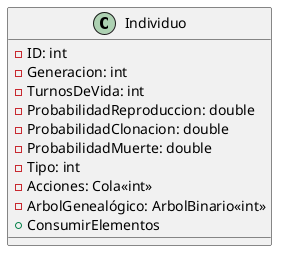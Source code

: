 @startuml
'https://plantuml.com/class-diagram


class Individuo{
- ID: int
- Generacion: int
- TurnosDeVida: int
- ProbabilidadReproduccion: double
- ProbabilidadClonacion: double
- ProbabilidadMuerte: double
- Tipo: int
- Acciones: Cola<<int>>
- ArbolGenealógico: ArbolBinario<<int>>
+ ConsumirElementos
}

@enduml